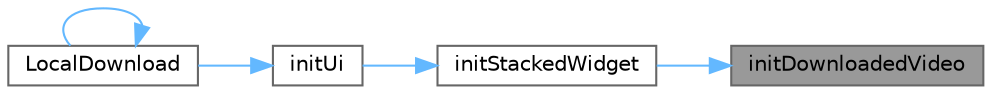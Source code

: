 digraph "initDownloadedVideo"
{
 // LATEX_PDF_SIZE
  bgcolor="transparent";
  edge [fontname=Helvetica,fontsize=10,labelfontname=Helvetica,labelfontsize=10];
  node [fontname=Helvetica,fontsize=10,shape=box,height=0.2,width=0.4];
  rankdir="RL";
  Node1 [id="Node000001",label="initDownloadedVideo",height=0.2,width=0.4,color="gray40", fillcolor="grey60", style="filled", fontcolor="black",tooltip="初始化已下载视频界面"];
  Node1 -> Node2 [id="edge1_Node000001_Node000002",dir="back",color="steelblue1",style="solid",tooltip=" "];
  Node2 [id="Node000002",label="initStackedWidget",height=0.2,width=0.4,color="grey40", fillcolor="white", style="filled",URL="$class_local_download.html#a0880fc715278119401b0b218adc8ade6",tooltip="初始化堆栈窗口"];
  Node2 -> Node3 [id="edge2_Node000002_Node000003",dir="back",color="steelblue1",style="solid",tooltip=" "];
  Node3 [id="Node000003",label="initUi",height=0.2,width=0.4,color="grey40", fillcolor="white", style="filled",URL="$class_local_download.html#afba6e95967cc3eb25fd518f7bde6ec04",tooltip="初始化界面"];
  Node3 -> Node4 [id="edge3_Node000003_Node000004",dir="back",color="steelblue1",style="solid",tooltip=" "];
  Node4 [id="Node000004",label="LocalDownload",height=0.2,width=0.4,color="grey40", fillcolor="white", style="filled",URL="$class_local_download.html#aab413ca86e136b2f69074a5fbb2aa4c1",tooltip="构造函数，初始化本地下载界面"];
  Node4 -> Node4 [id="edge4_Node000004_Node000004",dir="back",color="steelblue1",style="solid",tooltip=" "];
}
